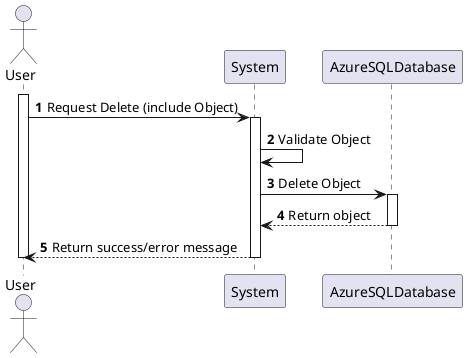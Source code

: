 @startuml
'https://plantuml.com/sequence-diagram

autonumber

actor User
participant System
participant AzureSQLDatabase

activate User
    User -> System : Request Delete (include Object)
    activate System
    
        System -> System : Validate Object
        
        System -> AzureSQLDatabase : Delete Object
        activate AzureSQLDatabase
            
            AzureSQLDatabase --> System : Return object
        deactivate AzureSQLDatabase
        
        System --> User: Return success/error message
    deactivate System
deactivate User
@enduml